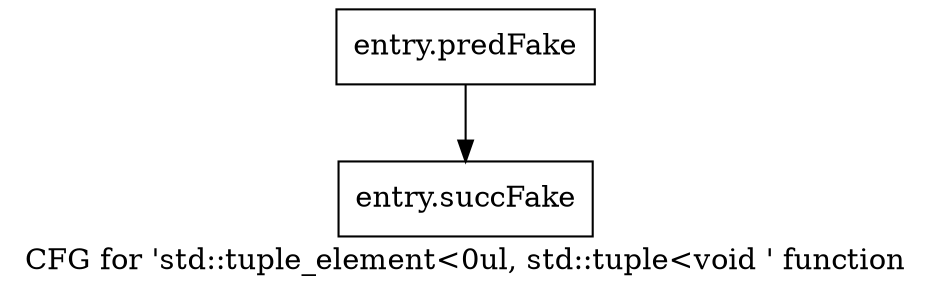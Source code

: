 digraph "CFG for 'std::tuple_element\<0ul, std::tuple\<void ' function" {
	label="CFG for 'std::tuple_element\<0ul, std::tuple\<void ' function";

	Node0x57b1df0 [shape=record,filename="",linenumber="",label="{entry.predFake}"];
	Node0x57b1df0 -> Node0x59051b0[ callList="" memoryops="" filename="/tools/Xilinx/Vitis_HLS/2023.1/tps/lnx64/gcc-8.3.0/lib/gcc/x86_64-pc-linux-gnu/8.3.0/../../../../include/c++/8.3.0/tuple" execusionnum="1"];
	Node0x59051b0 [shape=record,filename="/tools/Xilinx/Vitis_HLS/2023.1/tps/lnx64/gcc-8.3.0/lib/gcc/x86_64-pc-linux-gnu/8.3.0/../../../../include/c++/8.3.0/tuple",linenumber="1329",label="{entry.succFake}"];
}
